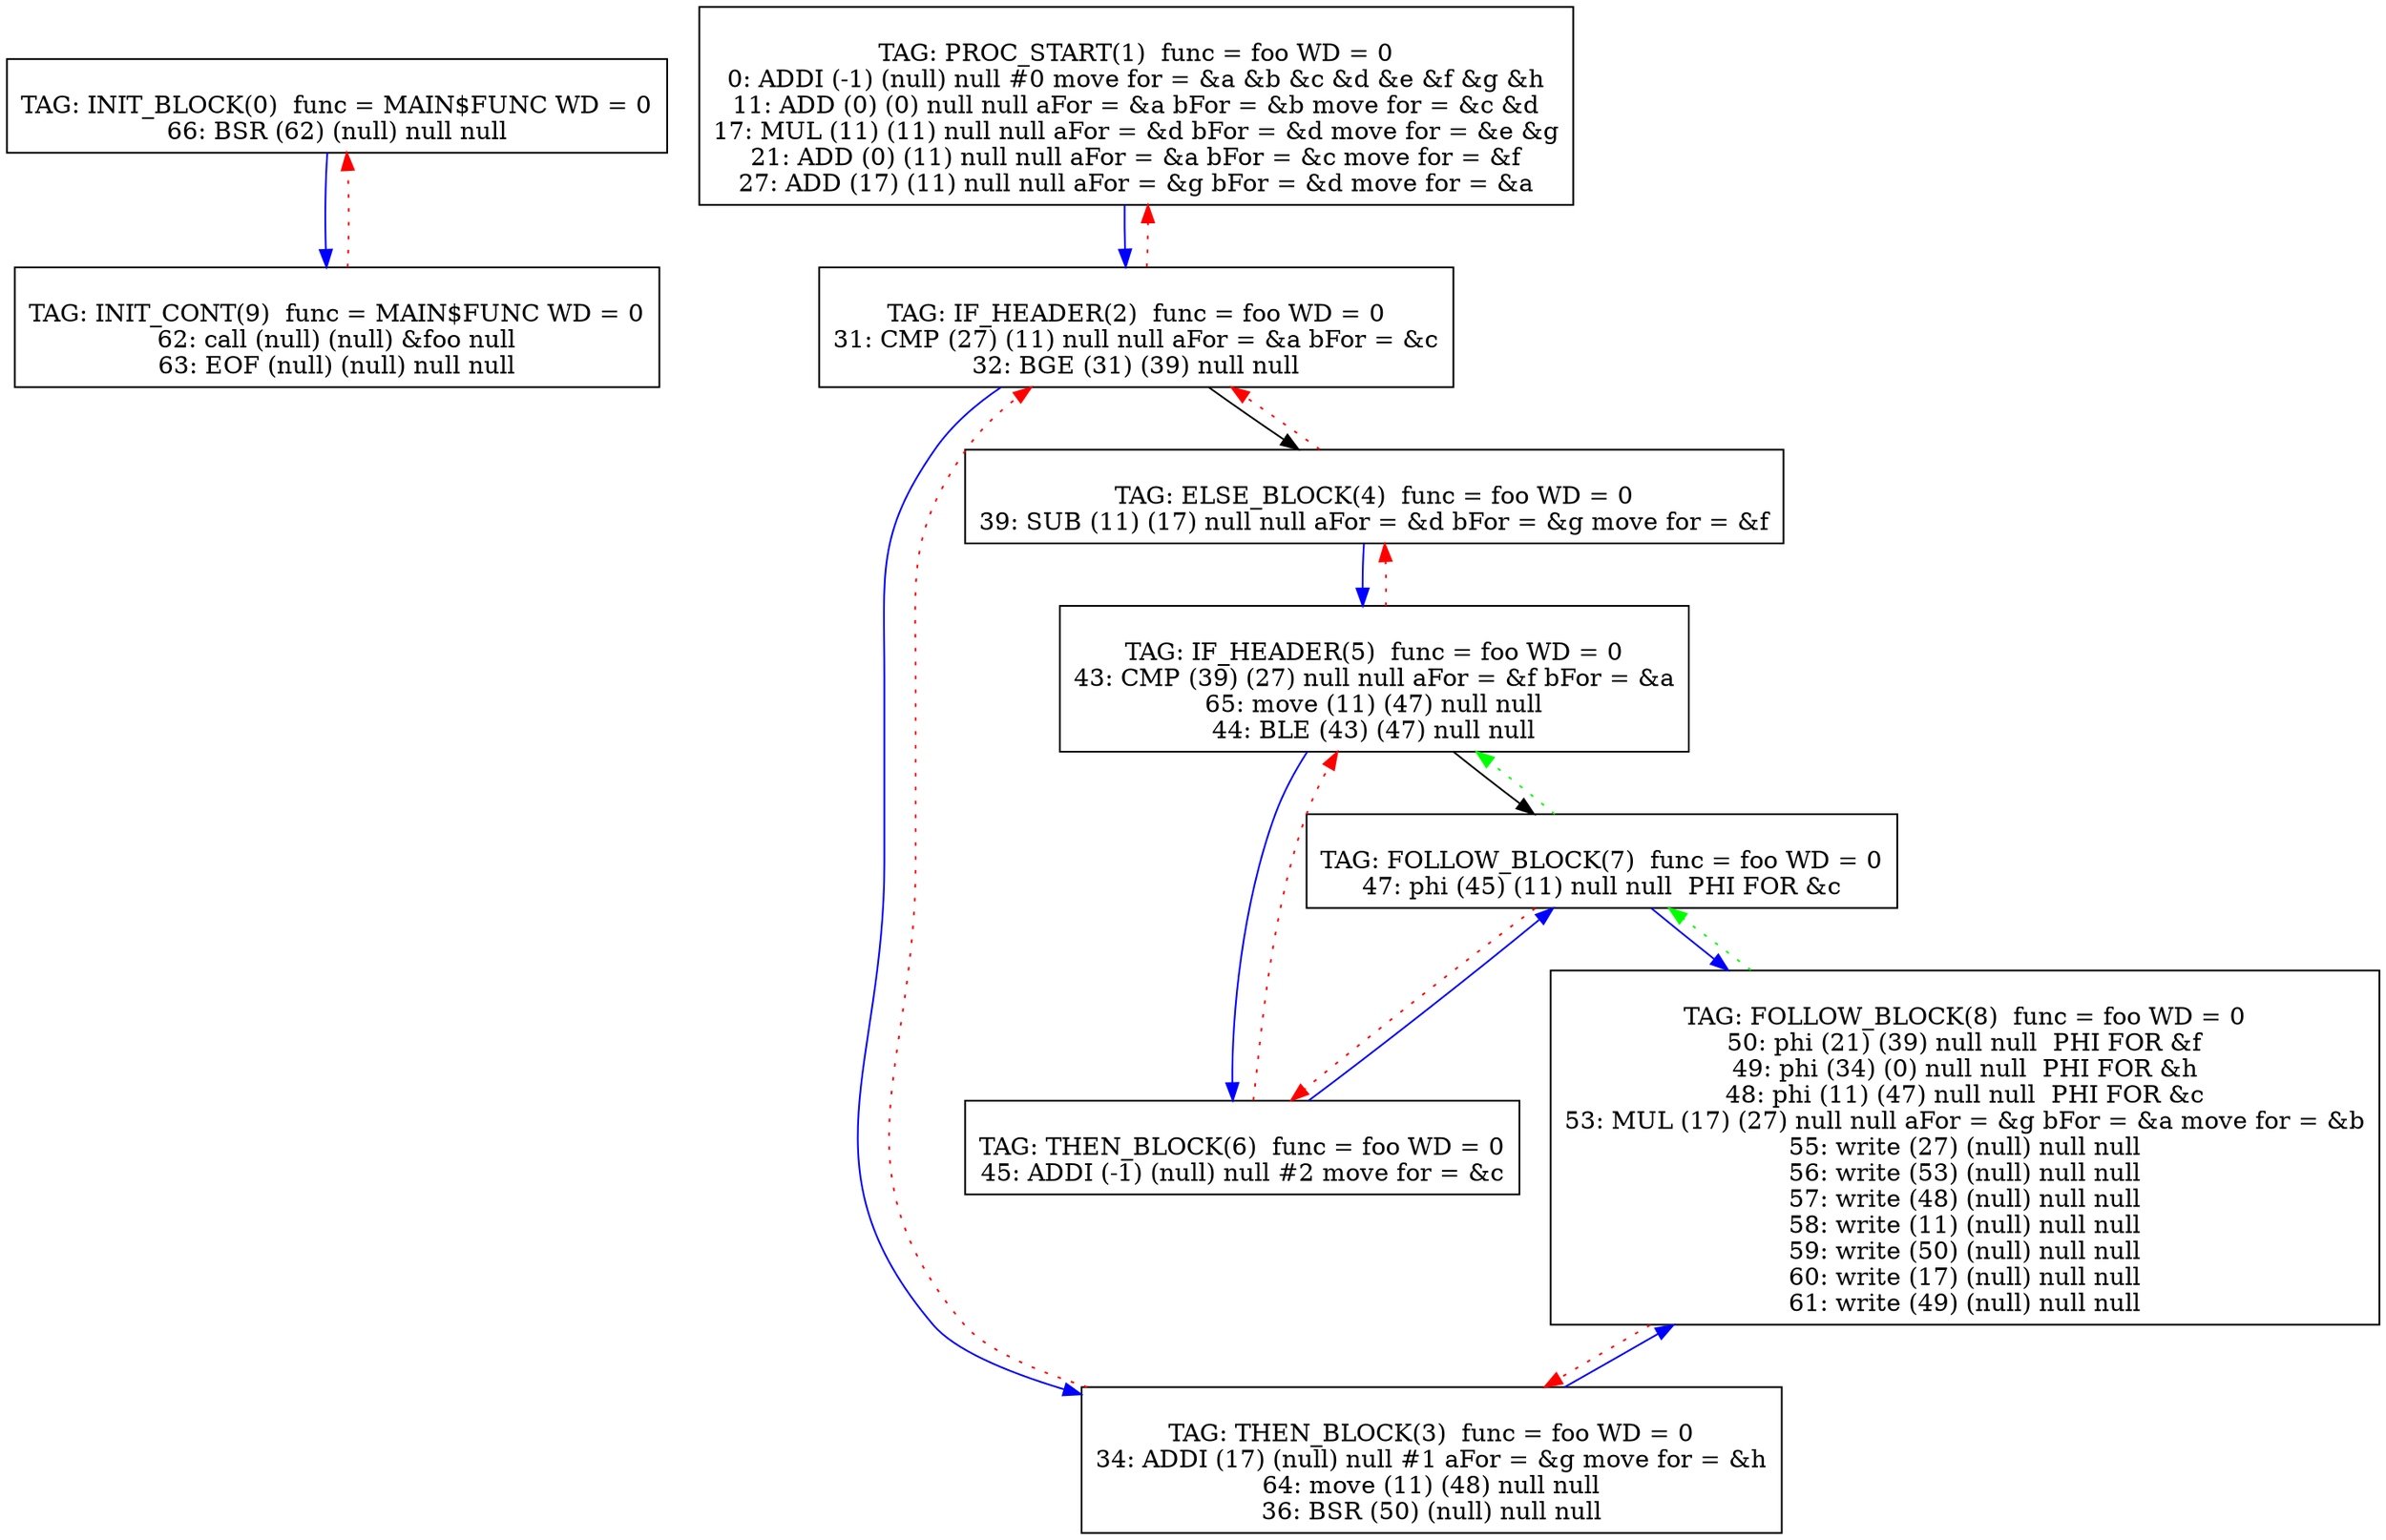 digraph {
0[label="
TAG: INIT_BLOCK(0)  func = MAIN$FUNC WD = 0
66: BSR (62) (null) null null
"];
0[shape=box];
0 -> 9[color=blue]
1[label="
TAG: PROC_START(1)  func = foo WD = 0
0: ADDI (-1) (null) null #0 move for = &a &b &c &d &e &f &g &h
11: ADD (0) (0) null null aFor = &a bFor = &b move for = &c &d
17: MUL (11) (11) null null aFor = &d bFor = &d move for = &e &g
21: ADD (0) (11) null null aFor = &a bFor = &c move for = &f
27: ADD (17) (11) null null aFor = &g bFor = &d move for = &a
"];
1[shape=box];
1 -> 2[color=blue]
2[label="
TAG: IF_HEADER(2)  func = foo WD = 0
31: CMP (27) (11) null null aFor = &a bFor = &c
32: BGE (31) (39) null null
"];
2[shape=box];
2 -> 3[color=blue]
2 -> 4[color=black]
2 -> 1[color=red][style=dotted]
3[label="
TAG: THEN_BLOCK(3)  func = foo WD = 0
34: ADDI (17) (null) null #1 aFor = &g move for = &h
64: move (11) (48) null null
36: BSR (50) (null) null null
"];
3[shape=box];
3 -> 8[color=blue]
3 -> 2[color=red][style=dotted]
4[label="
TAG: ELSE_BLOCK(4)  func = foo WD = 0
39: SUB (11) (17) null null aFor = &d bFor = &g move for = &f
"];
4[shape=box];
4 -> 5[color=blue]
4 -> 2[color=red][style=dotted]
5[label="
TAG: IF_HEADER(5)  func = foo WD = 0
43: CMP (39) (27) null null aFor = &f bFor = &a
65: move (11) (47) null null
44: BLE (43) (47) null null
"];
5[shape=box];
5 -> 6[color=blue]
5 -> 7[color=black]
5 -> 4[color=red][style=dotted]
6[label="
TAG: THEN_BLOCK(6)  func = foo WD = 0
45: ADDI (-1) (null) null #2 move for = &c
"];
6[shape=box];
6 -> 7[color=blue]
6 -> 5[color=red][style=dotted]
7[label="
TAG: FOLLOW_BLOCK(7)  func = foo WD = 0
47: phi (45) (11) null null  PHI FOR &c
"];
7[shape=box];
7 -> 8[color=blue]
7 -> 6[color=red][style=dotted]
7 -> 5[color=green][style=dotted]
8[label="
TAG: FOLLOW_BLOCK(8)  func = foo WD = 0
50: phi (21) (39) null null  PHI FOR &f
49: phi (34) (0) null null  PHI FOR &h
48: phi (11) (47) null null  PHI FOR &c
53: MUL (17) (27) null null aFor = &g bFor = &a move for = &b
55: write (27) (null) null null
56: write (53) (null) null null
57: write (48) (null) null null
58: write (11) (null) null null
59: write (50) (null) null null
60: write (17) (null) null null
61: write (49) (null) null null
"];
8[shape=box];
8 -> 3[color=red][style=dotted]
8 -> 7[color=green][style=dotted]
9[label="
TAG: INIT_CONT(9)  func = MAIN$FUNC WD = 0
62: call (null) (null) &foo null
63: EOF (null) (null) null null
"];
9[shape=box];
9 -> 0[color=red][style=dotted]
}